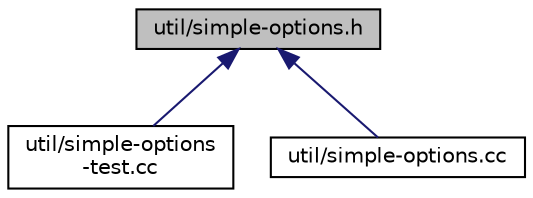 digraph "util/simple-options.h"
{
  edge [fontname="Helvetica",fontsize="10",labelfontname="Helvetica",labelfontsize="10"];
  node [fontname="Helvetica",fontsize="10",shape=record];
  Node27 [label="util/simple-options.h",height=0.2,width=0.4,color="black", fillcolor="grey75", style="filled", fontcolor="black"];
  Node27 -> Node28 [dir="back",color="midnightblue",fontsize="10",style="solid",fontname="Helvetica"];
  Node28 [label="util/simple-options\l-test.cc",height=0.2,width=0.4,color="black", fillcolor="white", style="filled",URL="$simple-options-test_8cc.html"];
  Node27 -> Node29 [dir="back",color="midnightblue",fontsize="10",style="solid",fontname="Helvetica"];
  Node29 [label="util/simple-options.cc",height=0.2,width=0.4,color="black", fillcolor="white", style="filled",URL="$simple-options_8cc.html"];
}
